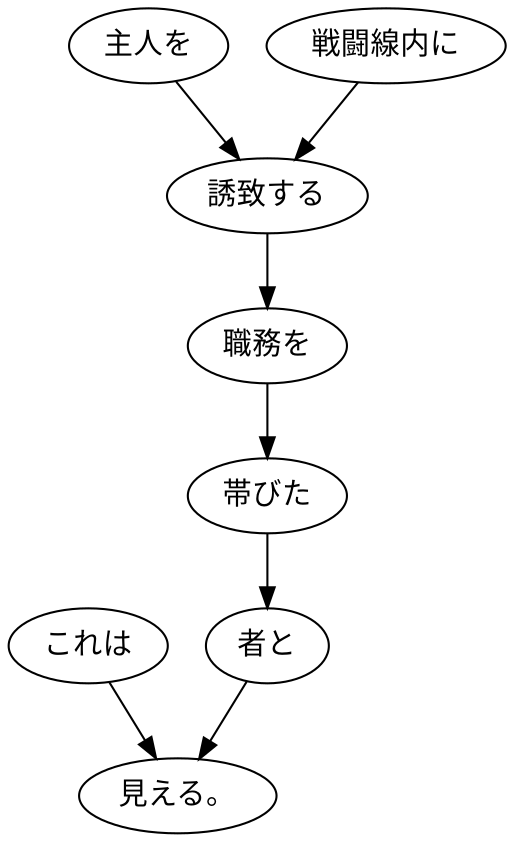 digraph graph5032 {
	node0 [label="これは"];
	node1 [label="主人を"];
	node2 [label="戦闘線内に"];
	node3 [label="誘致する"];
	node4 [label="職務を"];
	node5 [label="帯びた"];
	node6 [label="者と"];
	node7 [label="見える。"];
	node0 -> node7;
	node1 -> node3;
	node2 -> node3;
	node3 -> node4;
	node4 -> node5;
	node5 -> node6;
	node6 -> node7;
}
